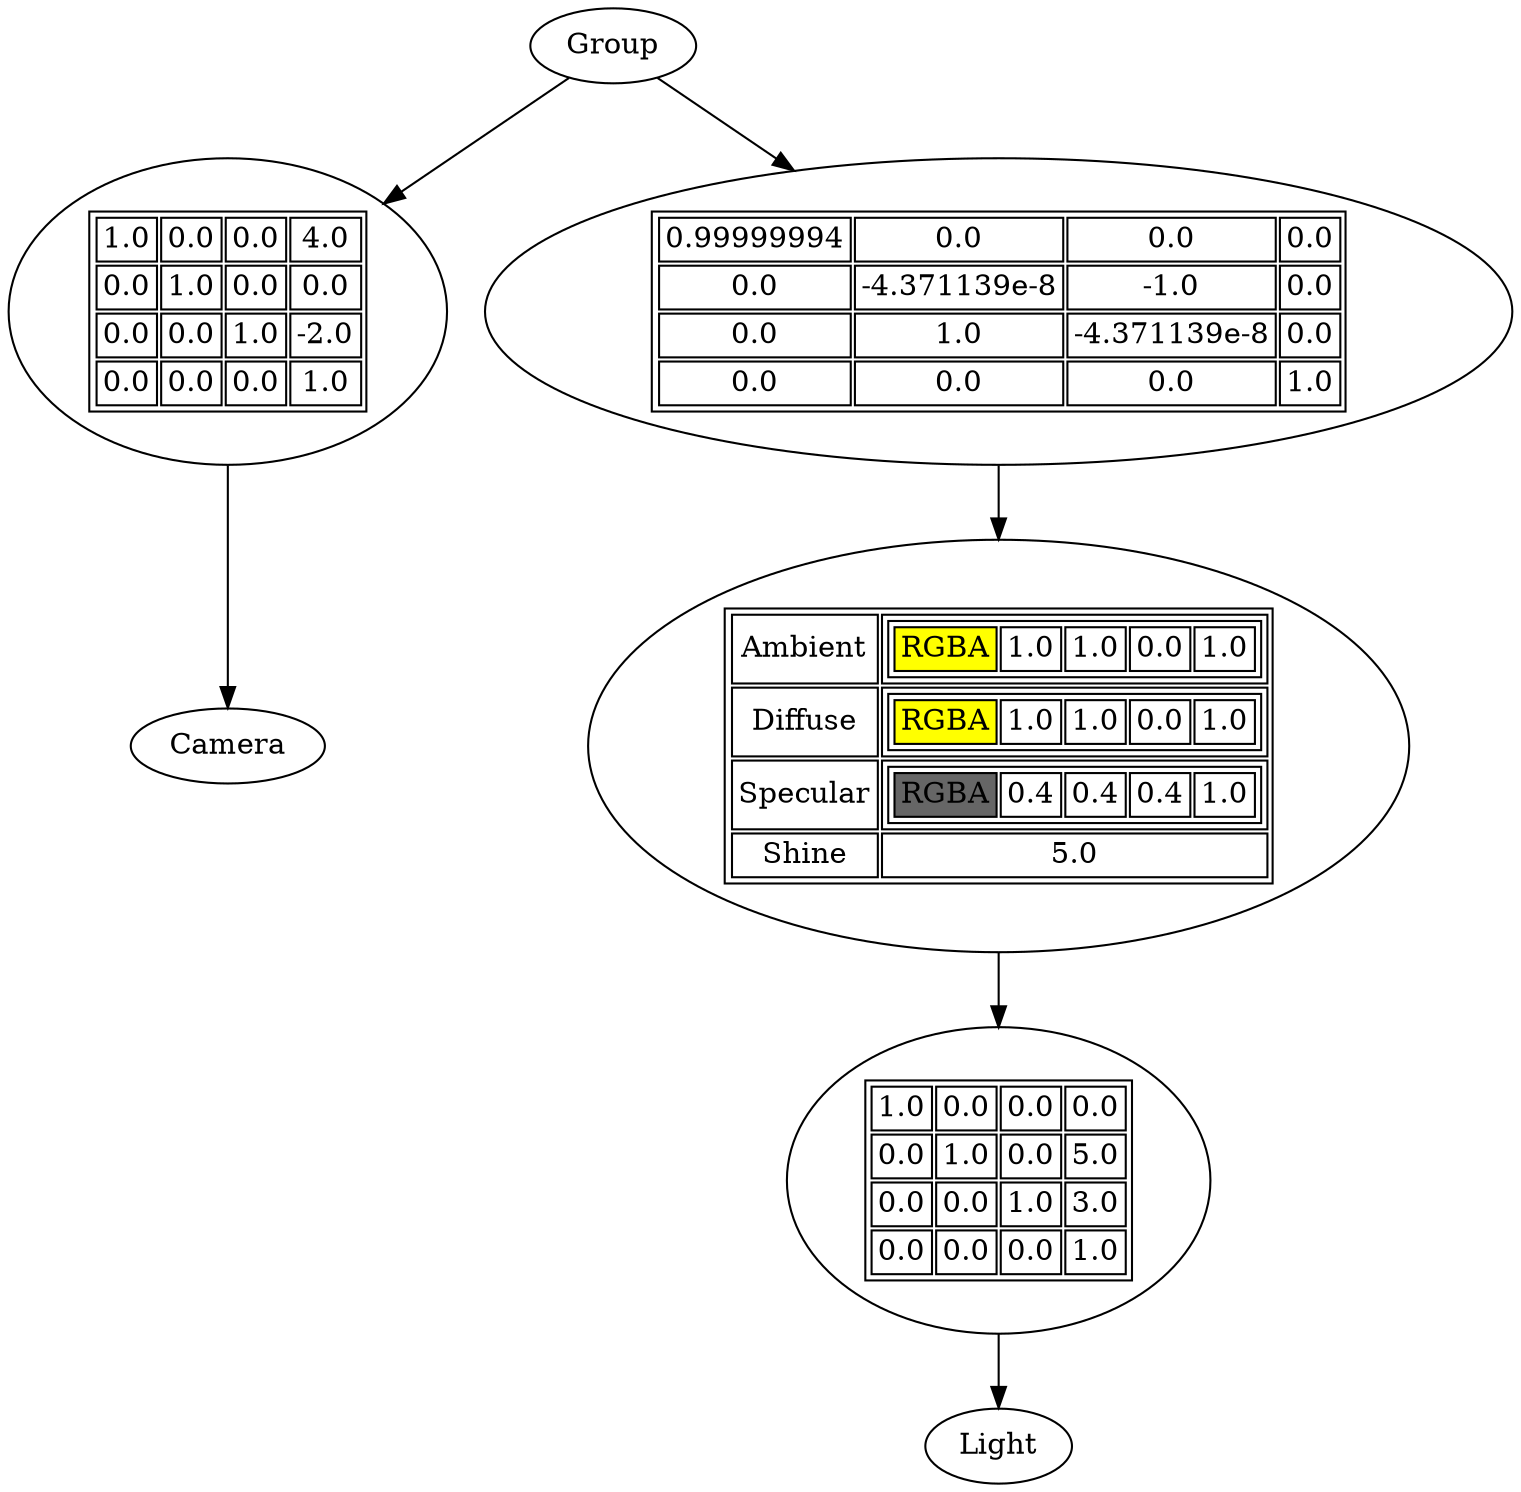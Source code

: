 digraph {
	node [label="\N"];
	2	[label=Camera];
	4	[label=<<TABLE><TR><TD>1.0</TD> <TD>0.0</TD> <TD>0.0</TD> <TD>4.0</TD></TR><TR><TD>0.0</TD> <TD>1.0</TD> <TD>0.0</TD> <TD>0.0</TD></TR><TR><TD>0.0</TD> <TD>0.0</TD> <TD>1.0</TD> <TD>-2.0</TD></TR><TR><TD>0.0</TD> <TD>0.0</TD> <TD>0.0</TD> <TD>1.0</TD></TR></TABLE>>];
	4 -> 2;
	6	[label=Light];
	8	[label=<<TABLE><TR><TD>1.0</TD> <TD>0.0</TD> <TD>0.0</TD> <TD>0.0</TD></TR><TR><TD>0.0</TD> <TD>1.0</TD> <TD>0.0</TD> <TD>5.0</TD></TR><TR><TD>0.0</TD> <TD>0.0</TD> <TD>1.0</TD> <TD>3.0</TD></TR><TR><TD>0.0</TD> <TD>0.0</TD> <TD>0.0</TD> <TD>1.0</TD></TR></TABLE>>];
	8 -> 6;
	10	[label=<<TABLE><TR><TD>Ambient</TD> <TD><TABLE><TR><TD BGCOLOR="#ffff00">RGBA</TD> <TD>1.0</TD> <TD>1.0</TD> <TD>0.0</TD> <TD>1.0</TD></TR></TABLE></TD></TR><TR><TD>Diffuse</TD> <TD><TABLE><TR><TD BGCOLOR="#ffff00">RGBA</TD> <TD>1.0</TD> <TD>1.0</TD> <TD>0.0</TD> <TD>1.0</TD></TR></TABLE></TD></TR><TR><TD>Specular</TD> <TD><TABLE><TR><TD BGCOLOR="#666666">RGBA</TD> <TD>0.4</TD> <TD>0.4</TD> <TD>0.4</TD> <TD>1.0</TD></TR></TABLE></TD></TR><TR><TD>Shine</TD> <TD>5.0</TD></TR></TABLE>>];
	10 -> 8;
	12	[label=<<TABLE><TR><TD>0.99999994</TD> <TD>0.0</TD> <TD>0.0</TD> <TD>0.0</TD></TR><TR><TD>0.0</TD> <TD>-4.371139e-8</TD> <TD>-1.0</TD> <TD>0.0</TD></TR><TR><TD>0.0</TD> <TD>1.0</TD> <TD>-4.371139e-8</TD> <TD>0.0</TD></TR><TR><TD>0.0</TD> <TD>0.0</TD> <TD>0.0</TD> <TD>1.0</TD></TR></TABLE>>];
	12 -> 10;
	14	[label=Group];
	14 -> 4;
	14 -> 12;
}
